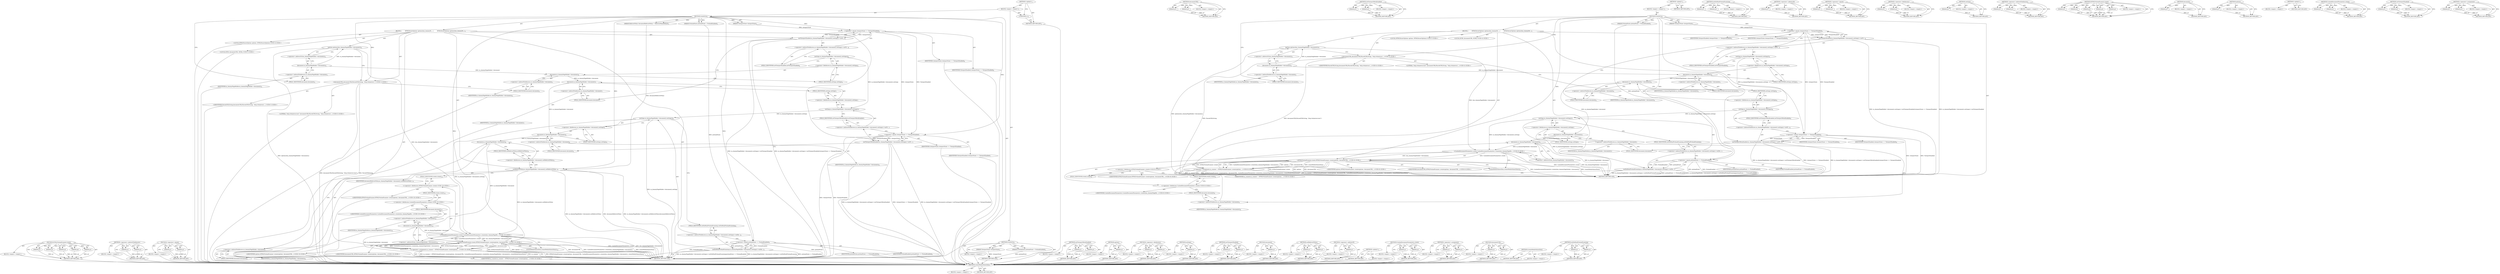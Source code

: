 digraph "setDoHtmlPreloadScanning" {
vulnerable_176 [label=<(METHOD,createMediaValuesData)>];
vulnerable_177 [label=<(BLOCK,&lt;empty&gt;,&lt;empty&gt;)>];
vulnerable_178 [label=<(METHOD_RETURN,ANY)>];
vulnerable_124 [label=<(METHOD,documentURL)>];
vulnerable_125 [label=<(PARAM,p1)>];
vulnerable_126 [label=<(PARAM,p2)>];
vulnerable_127 [label=<(BLOCK,&lt;empty&gt;,&lt;empty&gt;)>];
vulnerable_128 [label=<(METHOD_RETURN,ANY)>];
vulnerable_148 [label=<(METHOD,setViewportMetaEnabled)>];
vulnerable_149 [label=<(PARAM,p1)>];
vulnerable_150 [label=<(PARAM,p2)>];
vulnerable_151 [label=<(BLOCK,&lt;empty&gt;,&lt;empty&gt;)>];
vulnerable_152 [label=<(METHOD_RETURN,ANY)>];
vulnerable_6 [label=<(METHOD,&lt;global&gt;)<SUB>1</SUB>>];
vulnerable_7 [label=<(BLOCK,&lt;empty&gt;,&lt;empty&gt;)<SUB>1</SUB>>];
vulnerable_8 [label=<(METHOD,runSetUp)<SUB>1</SUB>>];
vulnerable_9 [label=<(PARAM,ViewportState viewportState)<SUB>1</SUB>>];
vulnerable_10 [label=<(PARAM,PreloadState preloadState = PreloadEnabled)<SUB>1</SUB>>];
vulnerable_11 [label=<(BLOCK,{
         HTMLParserOptions options(&amp;m_dummyPa...,{
         HTMLParserOptions options(&amp;m_dummyPa...)<SUB>2</SUB>>];
vulnerable_12 [label="<(LOCAL,HTMLParserOptions options: HTMLParserOptions)<SUB>3</SUB>>"];
vulnerable_13 [label=<(options,options(&amp;m_dummyPageHolder-&gt;document()))<SUB>3</SUB>>];
vulnerable_14 [label=<(&lt;operator&gt;.addressOf,&amp;m_dummyPageHolder-&gt;document())<SUB>3</SUB>>];
vulnerable_15 [label=<(document,m_dummyPageHolder-&gt;document())<SUB>3</SUB>>];
vulnerable_16 [label=<(&lt;operator&gt;.indirectFieldAccess,m_dummyPageHolder-&gt;document)<SUB>3</SUB>>];
vulnerable_17 [label=<(IDENTIFIER,m_dummyPageHolder,m_dummyPageHolder-&gt;document())<SUB>3</SUB>>];
vulnerable_18 [label=<(FIELD_IDENTIFIER,document,document)<SUB>3</SUB>>];
vulnerable_19 [label="<(LOCAL,KURL documentURL: KURL)<SUB>4</SUB>>"];
vulnerable_20 [label="<(documentURL,documentURL(ParsedURLString, &quot;http://whatever.t...)<SUB>4</SUB>>"];
vulnerable_21 [label="<(IDENTIFIER,ParsedURLString,documentURL(ParsedURLString, &quot;http://whatever.t...)<SUB>4</SUB>>"];
vulnerable_22 [label="<(LITERAL,&quot;http://whatever.test/&quot;,documentURL(ParsedURLString, &quot;http://whatever.t...)<SUB>4</SUB>>"];
vulnerable_23 [label=<(setViewportEnabled,m_dummyPageHolder-&gt;document().settings()-&gt;setVi...)<SUB>5</SUB>>];
vulnerable_24 [label=<(&lt;operator&gt;.indirectFieldAccess,m_dummyPageHolder-&gt;document().settings()-&gt;setVi...)<SUB>5</SUB>>];
vulnerable_25 [label=<(settings,m_dummyPageHolder-&gt;document().settings())<SUB>5</SUB>>];
vulnerable_26 [label=<(&lt;operator&gt;.fieldAccess,m_dummyPageHolder-&gt;document().settings)<SUB>5</SUB>>];
vulnerable_27 [label=<(document,m_dummyPageHolder-&gt;document())<SUB>5</SUB>>];
vulnerable_28 [label=<(&lt;operator&gt;.indirectFieldAccess,m_dummyPageHolder-&gt;document)<SUB>5</SUB>>];
vulnerable_29 [label=<(IDENTIFIER,m_dummyPageHolder,m_dummyPageHolder-&gt;document())<SUB>5</SUB>>];
vulnerable_30 [label=<(FIELD_IDENTIFIER,document,document)<SUB>5</SUB>>];
vulnerable_31 [label=<(FIELD_IDENTIFIER,settings,settings)<SUB>5</SUB>>];
vulnerable_32 [label=<(FIELD_IDENTIFIER,setViewportEnabled,setViewportEnabled)<SUB>5</SUB>>];
vulnerable_33 [label=<(&lt;operator&gt;.equals,viewportState == ViewportEnabled)<SUB>5</SUB>>];
vulnerable_34 [label=<(IDENTIFIER,viewportState,viewportState == ViewportEnabled)<SUB>5</SUB>>];
vulnerable_35 [label=<(IDENTIFIER,ViewportEnabled,viewportState == ViewportEnabled)<SUB>5</SUB>>];
vulnerable_36 [label=<(setViewportMetaEnabled,m_dummyPageHolder-&gt;document().settings()-&gt;setVi...)<SUB>6</SUB>>];
vulnerable_37 [label=<(&lt;operator&gt;.indirectFieldAccess,m_dummyPageHolder-&gt;document().settings()-&gt;setVi...)<SUB>6</SUB>>];
vulnerable_38 [label=<(settings,m_dummyPageHolder-&gt;document().settings())<SUB>6</SUB>>];
vulnerable_39 [label=<(&lt;operator&gt;.fieldAccess,m_dummyPageHolder-&gt;document().settings)<SUB>6</SUB>>];
vulnerable_40 [label=<(document,m_dummyPageHolder-&gt;document())<SUB>6</SUB>>];
vulnerable_41 [label=<(&lt;operator&gt;.indirectFieldAccess,m_dummyPageHolder-&gt;document)<SUB>6</SUB>>];
vulnerable_42 [label=<(IDENTIFIER,m_dummyPageHolder,m_dummyPageHolder-&gt;document())<SUB>6</SUB>>];
vulnerable_43 [label=<(FIELD_IDENTIFIER,document,document)<SUB>6</SUB>>];
vulnerable_44 [label=<(FIELD_IDENTIFIER,settings,settings)<SUB>6</SUB>>];
vulnerable_45 [label=<(FIELD_IDENTIFIER,setViewportMetaEnabled,setViewportMetaEnabled)<SUB>6</SUB>>];
vulnerable_46 [label=<(&lt;operator&gt;.equals,viewportState == ViewportEnabled)<SUB>6</SUB>>];
vulnerable_47 [label=<(IDENTIFIER,viewportState,viewportState == ViewportEnabled)<SUB>6</SUB>>];
vulnerable_48 [label=<(IDENTIFIER,ViewportEnabled,viewportState == ViewportEnabled)<SUB>6</SUB>>];
vulnerable_49 [label=<(setDoHtmlPreloadScanning,m_dummyPageHolder-&gt;document().settings()-&gt;setDo...)<SUB>7</SUB>>];
vulnerable_50 [label=<(&lt;operator&gt;.indirectFieldAccess,m_dummyPageHolder-&gt;document().settings()-&gt;setDo...)<SUB>7</SUB>>];
vulnerable_51 [label=<(settings,m_dummyPageHolder-&gt;document().settings())<SUB>7</SUB>>];
vulnerable_52 [label=<(&lt;operator&gt;.fieldAccess,m_dummyPageHolder-&gt;document().settings)<SUB>7</SUB>>];
vulnerable_53 [label=<(document,m_dummyPageHolder-&gt;document())<SUB>7</SUB>>];
vulnerable_54 [label=<(&lt;operator&gt;.indirectFieldAccess,m_dummyPageHolder-&gt;document)<SUB>7</SUB>>];
vulnerable_55 [label=<(IDENTIFIER,m_dummyPageHolder,m_dummyPageHolder-&gt;document())<SUB>7</SUB>>];
vulnerable_56 [label=<(FIELD_IDENTIFIER,document,document)<SUB>7</SUB>>];
vulnerable_57 [label=<(FIELD_IDENTIFIER,settings,settings)<SUB>7</SUB>>];
vulnerable_58 [label=<(FIELD_IDENTIFIER,setDoHtmlPreloadScanning,setDoHtmlPreloadScanning)<SUB>7</SUB>>];
vulnerable_59 [label=<(&lt;operator&gt;.equals,preloadState == PreloadEnabled)<SUB>7</SUB>>];
vulnerable_60 [label=<(IDENTIFIER,preloadState,preloadState == PreloadEnabled)<SUB>7</SUB>>];
vulnerable_61 [label=<(IDENTIFIER,PreloadEnabled,preloadState == PreloadEnabled)<SUB>7</SUB>>];
vulnerable_62 [label="<(&lt;operator&gt;.assignment,m_scanner = HTMLPreloadScanner::create(options,...)<SUB>8</SUB>>"];
vulnerable_63 [label="<(IDENTIFIER,m_scanner,m_scanner = HTMLPreloadScanner::create(options,...)<SUB>8</SUB>>"];
vulnerable_64 [label="<(HTMLPreloadScanner.create,HTMLPreloadScanner::create(options, documentURL...)<SUB>8</SUB>>"];
vulnerable_65 [label="<(&lt;operator&gt;.fieldAccess,HTMLPreloadScanner::create)<SUB>8</SUB>>"];
vulnerable_66 [label="<(IDENTIFIER,HTMLPreloadScanner,HTMLPreloadScanner::create(options, documentURL...)<SUB>8</SUB>>"];
vulnerable_67 [label=<(FIELD_IDENTIFIER,create,create)<SUB>8</SUB>>];
vulnerable_68 [label="<(IDENTIFIER,options,HTMLPreloadScanner::create(options, documentURL...)<SUB>8</SUB>>"];
vulnerable_69 [label="<(IDENTIFIER,documentURL,HTMLPreloadScanner::create(options, documentURL...)<SUB>8</SUB>>"];
vulnerable_70 [label="<(CachedDocumentParameters.create,CachedDocumentParameters::create(&amp;m_dummyPageHo...)<SUB>8</SUB>>"];
vulnerable_71 [label="<(&lt;operator&gt;.fieldAccess,CachedDocumentParameters::create)<SUB>8</SUB>>"];
vulnerable_72 [label="<(IDENTIFIER,CachedDocumentParameters,CachedDocumentParameters::create(&amp;m_dummyPageHo...)<SUB>8</SUB>>"];
vulnerable_73 [label=<(FIELD_IDENTIFIER,create,create)<SUB>8</SUB>>];
vulnerable_74 [label=<(&lt;operator&gt;.addressOf,&amp;m_dummyPageHolder-&gt;document())<SUB>8</SUB>>];
vulnerable_75 [label=<(document,m_dummyPageHolder-&gt;document())<SUB>8</SUB>>];
vulnerable_76 [label=<(&lt;operator&gt;.indirectFieldAccess,m_dummyPageHolder-&gt;document)<SUB>8</SUB>>];
vulnerable_77 [label=<(IDENTIFIER,m_dummyPageHolder,m_dummyPageHolder-&gt;document())<SUB>8</SUB>>];
vulnerable_78 [label=<(FIELD_IDENTIFIER,document,document)<SUB>8</SUB>>];
vulnerable_79 [label=<(createMediaValuesData,createMediaValuesData())<SUB>8</SUB>>];
vulnerable_80 [label=<(METHOD_RETURN,void)<SUB>1</SUB>>];
vulnerable_82 [label=<(METHOD_RETURN,ANY)<SUB>1</SUB>>];
vulnerable_153 [label=<(METHOD,setDoHtmlPreloadScanning)>];
vulnerable_154 [label=<(PARAM,p1)>];
vulnerable_155 [label=<(PARAM,p2)>];
vulnerable_156 [label=<(BLOCK,&lt;empty&gt;,&lt;empty&gt;)>];
vulnerable_157 [label=<(METHOD_RETURN,ANY)>];
vulnerable_111 [label=<(METHOD,&lt;operator&gt;.addressOf)>];
vulnerable_112 [label=<(PARAM,p1)>];
vulnerable_113 [label=<(BLOCK,&lt;empty&gt;,&lt;empty&gt;)>];
vulnerable_114 [label=<(METHOD_RETURN,ANY)>];
vulnerable_143 [label=<(METHOD,&lt;operator&gt;.equals)>];
vulnerable_144 [label=<(PARAM,p1)>];
vulnerable_145 [label=<(PARAM,p2)>];
vulnerable_146 [label=<(BLOCK,&lt;empty&gt;,&lt;empty&gt;)>];
vulnerable_147 [label=<(METHOD_RETURN,ANY)>];
vulnerable_138 [label=<(METHOD,&lt;operator&gt;.fieldAccess)>];
vulnerable_139 [label=<(PARAM,p1)>];
vulnerable_140 [label=<(PARAM,p2)>];
vulnerable_141 [label=<(BLOCK,&lt;empty&gt;,&lt;empty&gt;)>];
vulnerable_142 [label=<(METHOD_RETURN,ANY)>];
vulnerable_134 [label=<(METHOD,settings)>];
vulnerable_135 [label=<(PARAM,p1)>];
vulnerable_136 [label=<(BLOCK,&lt;empty&gt;,&lt;empty&gt;)>];
vulnerable_137 [label=<(METHOD_RETURN,ANY)>];
vulnerable_119 [label=<(METHOD,&lt;operator&gt;.indirectFieldAccess)>];
vulnerable_120 [label=<(PARAM,p1)>];
vulnerable_121 [label=<(PARAM,p2)>];
vulnerable_122 [label=<(BLOCK,&lt;empty&gt;,&lt;empty&gt;)>];
vulnerable_123 [label=<(METHOD_RETURN,ANY)>];
vulnerable_163 [label=<(METHOD,HTMLPreloadScanner.create)>];
vulnerable_164 [label=<(PARAM,p1)>];
vulnerable_165 [label=<(PARAM,p2)>];
vulnerable_166 [label=<(PARAM,p3)>];
vulnerable_167 [label=<(PARAM,p4)>];
vulnerable_168 [label=<(PARAM,p5)>];
vulnerable_169 [label=<(BLOCK,&lt;empty&gt;,&lt;empty&gt;)>];
vulnerable_170 [label=<(METHOD_RETURN,ANY)>];
vulnerable_115 [label=<(METHOD,document)>];
vulnerable_116 [label=<(PARAM,p1)>];
vulnerable_117 [label=<(BLOCK,&lt;empty&gt;,&lt;empty&gt;)>];
vulnerable_118 [label=<(METHOD_RETURN,ANY)>];
vulnerable_107 [label=<(METHOD,options)>];
vulnerable_108 [label=<(PARAM,p1)>];
vulnerable_109 [label=<(BLOCK,&lt;empty&gt;,&lt;empty&gt;)>];
vulnerable_110 [label=<(METHOD_RETURN,ANY)>];
vulnerable_101 [label=<(METHOD,&lt;global&gt;)<SUB>1</SUB>>];
vulnerable_102 [label=<(BLOCK,&lt;empty&gt;,&lt;empty&gt;)>];
vulnerable_103 [label=<(METHOD_RETURN,ANY)>];
vulnerable_171 [label=<(METHOD,CachedDocumentParameters.create)>];
vulnerable_172 [label=<(PARAM,p1)>];
vulnerable_173 [label=<(PARAM,p2)>];
vulnerable_174 [label=<(BLOCK,&lt;empty&gt;,&lt;empty&gt;)>];
vulnerable_175 [label=<(METHOD_RETURN,ANY)>];
vulnerable_129 [label=<(METHOD,setViewportEnabled)>];
vulnerable_130 [label=<(PARAM,p1)>];
vulnerable_131 [label=<(PARAM,p2)>];
vulnerable_132 [label=<(BLOCK,&lt;empty&gt;,&lt;empty&gt;)>];
vulnerable_133 [label=<(METHOD_RETURN,ANY)>];
vulnerable_158 [label=<(METHOD,&lt;operator&gt;.assignment)>];
vulnerable_159 [label=<(PARAM,p1)>];
vulnerable_160 [label=<(PARAM,p2)>];
vulnerable_161 [label=<(BLOCK,&lt;empty&gt;,&lt;empty&gt;)>];
vulnerable_162 [label=<(METHOD_RETURN,ANY)>];
fixed_186 [label=<(METHOD,HTMLPreloadScanner.create)>];
fixed_187 [label=<(PARAM,p1)>];
fixed_188 [label=<(PARAM,p2)>];
fixed_189 [label=<(PARAM,p3)>];
fixed_190 [label=<(PARAM,p4)>];
fixed_191 [label=<(PARAM,p5)>];
fixed_192 [label=<(BLOCK,&lt;empty&gt;,&lt;empty&gt;)>];
fixed_193 [label=<(METHOD_RETURN,ANY)>];
fixed_137 [label=<(METHOD,&lt;operator&gt;.indirectFieldAccess)>];
fixed_138 [label=<(PARAM,p1)>];
fixed_139 [label=<(PARAM,p2)>];
fixed_140 [label=<(BLOCK,&lt;empty&gt;,&lt;empty&gt;)>];
fixed_141 [label=<(METHOD_RETURN,ANY)>];
fixed_161 [label=<(METHOD,&lt;operator&gt;.equals)>];
fixed_162 [label=<(PARAM,p1)>];
fixed_163 [label=<(PARAM,p2)>];
fixed_164 [label=<(BLOCK,&lt;empty&gt;,&lt;empty&gt;)>];
fixed_165 [label=<(METHOD_RETURN,ANY)>];
fixed_6 [label=<(METHOD,&lt;global&gt;)<SUB>1</SUB>>];
fixed_7 [label=<(BLOCK,&lt;empty&gt;,&lt;empty&gt;)<SUB>1</SUB>>];
fixed_8 [label=<(METHOD,runSetUp)<SUB>1</SUB>>];
fixed_9 [label=<(PARAM,ViewportState viewportState)<SUB>1</SUB>>];
fixed_10 [label=<(PARAM,PreloadState preloadState = PreloadEnabled)<SUB>1</SUB>>];
fixed_11 [label=<(BLOCK,&lt;empty&gt;,&lt;empty&gt;)>];
fixed_12 [label=<(METHOD_RETURN,void)<SUB>1</SUB>>];
fixed_14 [label=<(UNKNOWN,),))<SUB>1</SUB>>];
fixed_15 [label=<(METHOD,runSetUp)<SUB>2</SUB>>];
fixed_16 [label=<(PARAM,ViewportState viewportState)<SUB>2</SUB>>];
fixed_17 [label=<(PARAM,PreloadState preloadState = PreloadEnabled)<SUB>2</SUB>>];
fixed_18 [label=<(PARAM,ReferrerPolicy documentReferrerPolicy = ReferrerPolicyDefault)<SUB>2</SUB>>];
fixed_19 [label=<(BLOCK,{
         HTMLParserOptions options(&amp;m_dummyPa...,{
         HTMLParserOptions options(&amp;m_dummyPa...)<SUB>3</SUB>>];
fixed_20 [label="<(LOCAL,HTMLParserOptions options: HTMLParserOptions)<SUB>4</SUB>>"];
fixed_21 [label=<(options,options(&amp;m_dummyPageHolder-&gt;document()))<SUB>4</SUB>>];
fixed_22 [label=<(&lt;operator&gt;.addressOf,&amp;m_dummyPageHolder-&gt;document())<SUB>4</SUB>>];
fixed_23 [label=<(document,m_dummyPageHolder-&gt;document())<SUB>4</SUB>>];
fixed_24 [label=<(&lt;operator&gt;.indirectFieldAccess,m_dummyPageHolder-&gt;document)<SUB>4</SUB>>];
fixed_25 [label=<(IDENTIFIER,m_dummyPageHolder,m_dummyPageHolder-&gt;document())<SUB>4</SUB>>];
fixed_26 [label=<(FIELD_IDENTIFIER,document,document)<SUB>4</SUB>>];
fixed_27 [label="<(LOCAL,KURL documentURL: KURL)<SUB>5</SUB>>"];
fixed_28 [label="<(documentURL,documentURL(ParsedURLString, &quot;http://whatever.t...)<SUB>5</SUB>>"];
fixed_29 [label="<(IDENTIFIER,ParsedURLString,documentURL(ParsedURLString, &quot;http://whatever.t...)<SUB>5</SUB>>"];
fixed_30 [label="<(LITERAL,&quot;http://whatever.test/&quot;,documentURL(ParsedURLString, &quot;http://whatever.t...)<SUB>5</SUB>>"];
fixed_31 [label=<(setViewportEnabled,m_dummyPageHolder-&gt;document().settings()-&gt;setVi...)<SUB>6</SUB>>];
fixed_32 [label=<(&lt;operator&gt;.indirectFieldAccess,m_dummyPageHolder-&gt;document().settings()-&gt;setVi...)<SUB>6</SUB>>];
fixed_33 [label=<(settings,m_dummyPageHolder-&gt;document().settings())<SUB>6</SUB>>];
fixed_34 [label=<(&lt;operator&gt;.fieldAccess,m_dummyPageHolder-&gt;document().settings)<SUB>6</SUB>>];
fixed_35 [label=<(document,m_dummyPageHolder-&gt;document())<SUB>6</SUB>>];
fixed_36 [label=<(&lt;operator&gt;.indirectFieldAccess,m_dummyPageHolder-&gt;document)<SUB>6</SUB>>];
fixed_37 [label=<(IDENTIFIER,m_dummyPageHolder,m_dummyPageHolder-&gt;document())<SUB>6</SUB>>];
fixed_38 [label=<(FIELD_IDENTIFIER,document,document)<SUB>6</SUB>>];
fixed_39 [label=<(FIELD_IDENTIFIER,settings,settings)<SUB>6</SUB>>];
fixed_40 [label=<(FIELD_IDENTIFIER,setViewportEnabled,setViewportEnabled)<SUB>6</SUB>>];
fixed_41 [label=<(&lt;operator&gt;.equals,viewportState == ViewportEnabled)<SUB>6</SUB>>];
fixed_42 [label=<(IDENTIFIER,viewportState,viewportState == ViewportEnabled)<SUB>6</SUB>>];
fixed_43 [label=<(IDENTIFIER,ViewportEnabled,viewportState == ViewportEnabled)<SUB>6</SUB>>];
fixed_44 [label=<(setViewportMetaEnabled,m_dummyPageHolder-&gt;document().settings()-&gt;setVi...)<SUB>7</SUB>>];
fixed_45 [label=<(&lt;operator&gt;.indirectFieldAccess,m_dummyPageHolder-&gt;document().settings()-&gt;setVi...)<SUB>7</SUB>>];
fixed_46 [label=<(settings,m_dummyPageHolder-&gt;document().settings())<SUB>7</SUB>>];
fixed_47 [label=<(&lt;operator&gt;.fieldAccess,m_dummyPageHolder-&gt;document().settings)<SUB>7</SUB>>];
fixed_48 [label=<(document,m_dummyPageHolder-&gt;document())<SUB>7</SUB>>];
fixed_49 [label=<(&lt;operator&gt;.indirectFieldAccess,m_dummyPageHolder-&gt;document)<SUB>7</SUB>>];
fixed_50 [label=<(IDENTIFIER,m_dummyPageHolder,m_dummyPageHolder-&gt;document())<SUB>7</SUB>>];
fixed_51 [label=<(FIELD_IDENTIFIER,document,document)<SUB>7</SUB>>];
fixed_52 [label=<(FIELD_IDENTIFIER,settings,settings)<SUB>7</SUB>>];
fixed_53 [label=<(FIELD_IDENTIFIER,setViewportMetaEnabled,setViewportMetaEnabled)<SUB>7</SUB>>];
fixed_54 [label=<(&lt;operator&gt;.equals,viewportState == ViewportEnabled)<SUB>7</SUB>>];
fixed_55 [label=<(IDENTIFIER,viewportState,viewportState == ViewportEnabled)<SUB>7</SUB>>];
fixed_56 [label=<(IDENTIFIER,ViewportEnabled,viewportState == ViewportEnabled)<SUB>7</SUB>>];
fixed_57 [label=<(setDoHtmlPreloadScanning,m_dummyPageHolder-&gt;document().settings()-&gt;setDo...)<SUB>8</SUB>>];
fixed_58 [label=<(&lt;operator&gt;.indirectFieldAccess,m_dummyPageHolder-&gt;document().settings()-&gt;setDo...)<SUB>8</SUB>>];
fixed_59 [label=<(settings,m_dummyPageHolder-&gt;document().settings())<SUB>8</SUB>>];
fixed_60 [label=<(&lt;operator&gt;.fieldAccess,m_dummyPageHolder-&gt;document().settings)<SUB>8</SUB>>];
fixed_61 [label=<(document,m_dummyPageHolder-&gt;document())<SUB>8</SUB>>];
fixed_62 [label=<(&lt;operator&gt;.indirectFieldAccess,m_dummyPageHolder-&gt;document)<SUB>8</SUB>>];
fixed_63 [label=<(IDENTIFIER,m_dummyPageHolder,m_dummyPageHolder-&gt;document())<SUB>8</SUB>>];
fixed_64 [label=<(FIELD_IDENTIFIER,document,document)<SUB>8</SUB>>];
fixed_65 [label=<(FIELD_IDENTIFIER,settings,settings)<SUB>8</SUB>>];
fixed_66 [label=<(FIELD_IDENTIFIER,setDoHtmlPreloadScanning,setDoHtmlPreloadScanning)<SUB>8</SUB>>];
fixed_67 [label=<(&lt;operator&gt;.equals,preloadState == PreloadEnabled)<SUB>8</SUB>>];
fixed_68 [label=<(IDENTIFIER,preloadState,preloadState == PreloadEnabled)<SUB>8</SUB>>];
fixed_69 [label=<(IDENTIFIER,PreloadEnabled,preloadState == PreloadEnabled)<SUB>8</SUB>>];
fixed_70 [label=<(setReferrerPolicy,m_dummyPageHolder-&gt;document().setReferrerPolicy...)<SUB>9</SUB>>];
fixed_71 [label=<(&lt;operator&gt;.fieldAccess,m_dummyPageHolder-&gt;document().setReferrerPolicy)<SUB>9</SUB>>];
fixed_72 [label=<(document,m_dummyPageHolder-&gt;document())<SUB>9</SUB>>];
fixed_73 [label=<(&lt;operator&gt;.indirectFieldAccess,m_dummyPageHolder-&gt;document)<SUB>9</SUB>>];
fixed_74 [label=<(IDENTIFIER,m_dummyPageHolder,m_dummyPageHolder-&gt;document())<SUB>9</SUB>>];
fixed_75 [label=<(FIELD_IDENTIFIER,document,document)<SUB>9</SUB>>];
fixed_76 [label=<(FIELD_IDENTIFIER,setReferrerPolicy,setReferrerPolicy)<SUB>9</SUB>>];
fixed_77 [label=<(IDENTIFIER,documentReferrerPolicy,m_dummyPageHolder-&gt;document().setReferrerPolicy...)<SUB>9</SUB>>];
fixed_78 [label="<(&lt;operator&gt;.assignment,m_scanner = HTMLPreloadScanner::create(options,...)<SUB>10</SUB>>"];
fixed_79 [label="<(IDENTIFIER,m_scanner,m_scanner = HTMLPreloadScanner::create(options,...)<SUB>10</SUB>>"];
fixed_80 [label="<(HTMLPreloadScanner.create,HTMLPreloadScanner::create(options, documentURL...)<SUB>10</SUB>>"];
fixed_81 [label="<(&lt;operator&gt;.fieldAccess,HTMLPreloadScanner::create)<SUB>10</SUB>>"];
fixed_82 [label="<(IDENTIFIER,HTMLPreloadScanner,HTMLPreloadScanner::create(options, documentURL...)<SUB>10</SUB>>"];
fixed_83 [label=<(FIELD_IDENTIFIER,create,create)<SUB>10</SUB>>];
fixed_84 [label="<(IDENTIFIER,options,HTMLPreloadScanner::create(options, documentURL...)<SUB>10</SUB>>"];
fixed_85 [label="<(IDENTIFIER,documentURL,HTMLPreloadScanner::create(options, documentURL...)<SUB>10</SUB>>"];
fixed_86 [label="<(CachedDocumentParameters.create,CachedDocumentParameters::create(&amp;m_dummyPageHo...)<SUB>10</SUB>>"];
fixed_87 [label="<(&lt;operator&gt;.fieldAccess,CachedDocumentParameters::create)<SUB>10</SUB>>"];
fixed_88 [label="<(IDENTIFIER,CachedDocumentParameters,CachedDocumentParameters::create(&amp;m_dummyPageHo...)<SUB>10</SUB>>"];
fixed_89 [label=<(FIELD_IDENTIFIER,create,create)<SUB>10</SUB>>];
fixed_90 [label=<(&lt;operator&gt;.addressOf,&amp;m_dummyPageHolder-&gt;document())<SUB>10</SUB>>];
fixed_91 [label=<(document,m_dummyPageHolder-&gt;document())<SUB>10</SUB>>];
fixed_92 [label=<(&lt;operator&gt;.indirectFieldAccess,m_dummyPageHolder-&gt;document)<SUB>10</SUB>>];
fixed_93 [label=<(IDENTIFIER,m_dummyPageHolder,m_dummyPageHolder-&gt;document())<SUB>10</SUB>>];
fixed_94 [label=<(FIELD_IDENTIFIER,document,document)<SUB>10</SUB>>];
fixed_95 [label=<(createMediaValuesData,createMediaValuesData())<SUB>10</SUB>>];
fixed_96 [label=<(METHOD_RETURN,void)<SUB>2</SUB>>];
fixed_98 [label=<(METHOD_RETURN,ANY)<SUB>1</SUB>>];
fixed_166 [label=<(METHOD,setViewportMetaEnabled)>];
fixed_167 [label=<(PARAM,p1)>];
fixed_168 [label=<(PARAM,p2)>];
fixed_169 [label=<(BLOCK,&lt;empty&gt;,&lt;empty&gt;)>];
fixed_170 [label=<(METHOD_RETURN,ANY)>];
fixed_125 [label=<(METHOD,options)>];
fixed_126 [label=<(PARAM,p1)>];
fixed_127 [label=<(BLOCK,&lt;empty&gt;,&lt;empty&gt;)>];
fixed_128 [label=<(METHOD_RETURN,ANY)>];
fixed_156 [label=<(METHOD,&lt;operator&gt;.fieldAccess)>];
fixed_157 [label=<(PARAM,p1)>];
fixed_158 [label=<(PARAM,p2)>];
fixed_159 [label=<(BLOCK,&lt;empty&gt;,&lt;empty&gt;)>];
fixed_160 [label=<(METHOD_RETURN,ANY)>];
fixed_152 [label=<(METHOD,settings)>];
fixed_153 [label=<(PARAM,p1)>];
fixed_154 [label=<(BLOCK,&lt;empty&gt;,&lt;empty&gt;)>];
fixed_155 [label=<(METHOD_RETURN,ANY)>];
fixed_147 [label=<(METHOD,setViewportEnabled)>];
fixed_148 [label=<(PARAM,p1)>];
fixed_149 [label=<(PARAM,p2)>];
fixed_150 [label=<(BLOCK,&lt;empty&gt;,&lt;empty&gt;)>];
fixed_151 [label=<(METHOD_RETURN,ANY)>];
fixed_133 [label=<(METHOD,document)>];
fixed_134 [label=<(PARAM,p1)>];
fixed_135 [label=<(BLOCK,&lt;empty&gt;,&lt;empty&gt;)>];
fixed_136 [label=<(METHOD_RETURN,ANY)>];
fixed_176 [label=<(METHOD,setReferrerPolicy)>];
fixed_177 [label=<(PARAM,p1)>];
fixed_178 [label=<(PARAM,p2)>];
fixed_179 [label=<(BLOCK,&lt;empty&gt;,&lt;empty&gt;)>];
fixed_180 [label=<(METHOD_RETURN,ANY)>];
fixed_129 [label=<(METHOD,&lt;operator&gt;.addressOf)>];
fixed_130 [label=<(PARAM,p1)>];
fixed_131 [label=<(BLOCK,&lt;empty&gt;,&lt;empty&gt;)>];
fixed_132 [label=<(METHOD_RETURN,ANY)>];
fixed_119 [label=<(METHOD,&lt;global&gt;)<SUB>1</SUB>>];
fixed_120 [label=<(BLOCK,&lt;empty&gt;,&lt;empty&gt;)>];
fixed_121 [label=<(METHOD_RETURN,ANY)>];
fixed_194 [label=<(METHOD,CachedDocumentParameters.create)>];
fixed_195 [label=<(PARAM,p1)>];
fixed_196 [label=<(PARAM,p2)>];
fixed_197 [label=<(BLOCK,&lt;empty&gt;,&lt;empty&gt;)>];
fixed_198 [label=<(METHOD_RETURN,ANY)>];
fixed_181 [label=<(METHOD,&lt;operator&gt;.assignment)>];
fixed_182 [label=<(PARAM,p1)>];
fixed_183 [label=<(PARAM,p2)>];
fixed_184 [label=<(BLOCK,&lt;empty&gt;,&lt;empty&gt;)>];
fixed_185 [label=<(METHOD_RETURN,ANY)>];
fixed_142 [label=<(METHOD,documentURL)>];
fixed_143 [label=<(PARAM,p1)>];
fixed_144 [label=<(PARAM,p2)>];
fixed_145 [label=<(BLOCK,&lt;empty&gt;,&lt;empty&gt;)>];
fixed_146 [label=<(METHOD_RETURN,ANY)>];
fixed_199 [label=<(METHOD,createMediaValuesData)>];
fixed_200 [label=<(BLOCK,&lt;empty&gt;,&lt;empty&gt;)>];
fixed_201 [label=<(METHOD_RETURN,ANY)>];
fixed_171 [label=<(METHOD,setDoHtmlPreloadScanning)>];
fixed_172 [label=<(PARAM,p1)>];
fixed_173 [label=<(PARAM,p2)>];
fixed_174 [label=<(BLOCK,&lt;empty&gt;,&lt;empty&gt;)>];
fixed_175 [label=<(METHOD_RETURN,ANY)>];
vulnerable_176 -> vulnerable_177  [key=0, label="AST: "];
vulnerable_176 -> vulnerable_178  [key=0, label="AST: "];
vulnerable_176 -> vulnerable_178  [key=1, label="CFG: "];
vulnerable_124 -> vulnerable_125  [key=0, label="AST: "];
vulnerable_124 -> vulnerable_125  [key=1, label="DDG: "];
vulnerable_124 -> vulnerable_127  [key=0, label="AST: "];
vulnerable_124 -> vulnerable_126  [key=0, label="AST: "];
vulnerable_124 -> vulnerable_126  [key=1, label="DDG: "];
vulnerable_124 -> vulnerable_128  [key=0, label="AST: "];
vulnerable_124 -> vulnerable_128  [key=1, label="CFG: "];
vulnerable_125 -> vulnerable_128  [key=0, label="DDG: p1"];
vulnerable_126 -> vulnerable_128  [key=0, label="DDG: p2"];
vulnerable_148 -> vulnerable_149  [key=0, label="AST: "];
vulnerable_148 -> vulnerable_149  [key=1, label="DDG: "];
vulnerable_148 -> vulnerable_151  [key=0, label="AST: "];
vulnerable_148 -> vulnerable_150  [key=0, label="AST: "];
vulnerable_148 -> vulnerable_150  [key=1, label="DDG: "];
vulnerable_148 -> vulnerable_152  [key=0, label="AST: "];
vulnerable_148 -> vulnerable_152  [key=1, label="CFG: "];
vulnerable_149 -> vulnerable_152  [key=0, label="DDG: p1"];
vulnerable_150 -> vulnerable_152  [key=0, label="DDG: p2"];
vulnerable_6 -> vulnerable_7  [key=0, label="AST: "];
vulnerable_6 -> vulnerable_82  [key=0, label="AST: "];
vulnerable_6 -> vulnerable_82  [key=1, label="CFG: "];
vulnerable_7 -> vulnerable_8  [key=0, label="AST: "];
vulnerable_8 -> vulnerable_9  [key=0, label="AST: "];
vulnerable_8 -> vulnerable_9  [key=1, label="DDG: "];
vulnerable_8 -> vulnerable_10  [key=0, label="AST: "];
vulnerable_8 -> vulnerable_10  [key=1, label="DDG: "];
vulnerable_8 -> vulnerable_11  [key=0, label="AST: "];
vulnerable_8 -> vulnerable_80  [key=0, label="AST: "];
vulnerable_8 -> vulnerable_18  [key=0, label="CFG: "];
vulnerable_8 -> vulnerable_20  [key=0, label="DDG: "];
vulnerable_8 -> vulnerable_33  [key=0, label="DDG: "];
vulnerable_8 -> vulnerable_46  [key=0, label="DDG: "];
vulnerable_8 -> vulnerable_59  [key=0, label="DDG: "];
vulnerable_8 -> vulnerable_64  [key=0, label="DDG: "];
vulnerable_9 -> vulnerable_33  [key=0, label="DDG: viewportState"];
vulnerable_10 -> vulnerable_59  [key=0, label="DDG: preloadState"];
vulnerable_11 -> vulnerable_12  [key=0, label="AST: "];
vulnerable_11 -> vulnerable_13  [key=0, label="AST: "];
vulnerable_11 -> vulnerable_19  [key=0, label="AST: "];
vulnerable_11 -> vulnerable_20  [key=0, label="AST: "];
vulnerable_11 -> vulnerable_23  [key=0, label="AST: "];
vulnerable_11 -> vulnerable_36  [key=0, label="AST: "];
vulnerable_11 -> vulnerable_49  [key=0, label="AST: "];
vulnerable_11 -> vulnerable_62  [key=0, label="AST: "];
vulnerable_13 -> vulnerable_14  [key=0, label="AST: "];
vulnerable_13 -> vulnerable_20  [key=0, label="CFG: "];
vulnerable_13 -> vulnerable_80  [key=0, label="DDG: options(&amp;m_dummyPageHolder-&gt;document())"];
vulnerable_13 -> vulnerable_70  [key=0, label="DDG: &amp;m_dummyPageHolder-&gt;document()"];
vulnerable_14 -> vulnerable_15  [key=0, label="AST: "];
vulnerable_14 -> vulnerable_13  [key=0, label="CFG: "];
vulnerable_15 -> vulnerable_16  [key=0, label="AST: "];
vulnerable_15 -> vulnerable_14  [key=0, label="CFG: "];
vulnerable_15 -> vulnerable_13  [key=0, label="DDG: m_dummyPageHolder-&gt;document"];
vulnerable_15 -> vulnerable_27  [key=0, label="DDG: m_dummyPageHolder-&gt;document"];
vulnerable_16 -> vulnerable_17  [key=0, label="AST: "];
vulnerable_16 -> vulnerable_18  [key=0, label="AST: "];
vulnerable_16 -> vulnerable_15  [key=0, label="CFG: "];
vulnerable_18 -> vulnerable_16  [key=0, label="CFG: "];
vulnerable_20 -> vulnerable_21  [key=0, label="AST: "];
vulnerable_20 -> vulnerable_22  [key=0, label="AST: "];
vulnerable_20 -> vulnerable_30  [key=0, label="CFG: "];
vulnerable_20 -> vulnerable_80  [key=0, label="DDG: documentURL(ParsedURLString, &quot;http://whatever.test/&quot;)"];
vulnerable_20 -> vulnerable_80  [key=1, label="DDG: ParsedURLString"];
vulnerable_23 -> vulnerable_24  [key=0, label="AST: "];
vulnerable_23 -> vulnerable_33  [key=0, label="AST: "];
vulnerable_23 -> vulnerable_43  [key=0, label="CFG: "];
vulnerable_23 -> vulnerable_80  [key=0, label="DDG: m_dummyPageHolder-&gt;document().settings()-&gt;setViewportEnabled"];
vulnerable_23 -> vulnerable_80  [key=1, label="DDG: m_dummyPageHolder-&gt;document().settings()-&gt;setViewportEnabled(viewportState == ViewportEnabled)"];
vulnerable_24 -> vulnerable_25  [key=0, label="AST: "];
vulnerable_24 -> vulnerable_32  [key=0, label="AST: "];
vulnerable_24 -> vulnerable_33  [key=0, label="CFG: "];
vulnerable_25 -> vulnerable_26  [key=0, label="AST: "];
vulnerable_25 -> vulnerable_32  [key=0, label="CFG: "];
vulnerable_25 -> vulnerable_38  [key=0, label="DDG: m_dummyPageHolder-&gt;document().settings"];
vulnerable_26 -> vulnerable_27  [key=0, label="AST: "];
vulnerable_26 -> vulnerable_31  [key=0, label="AST: "];
vulnerable_26 -> vulnerable_25  [key=0, label="CFG: "];
vulnerable_27 -> vulnerable_28  [key=0, label="AST: "];
vulnerable_27 -> vulnerable_31  [key=0, label="CFG: "];
vulnerable_27 -> vulnerable_40  [key=0, label="DDG: m_dummyPageHolder-&gt;document"];
vulnerable_28 -> vulnerable_29  [key=0, label="AST: "];
vulnerable_28 -> vulnerable_30  [key=0, label="AST: "];
vulnerable_28 -> vulnerable_27  [key=0, label="CFG: "];
vulnerable_30 -> vulnerable_28  [key=0, label="CFG: "];
vulnerable_31 -> vulnerable_26  [key=0, label="CFG: "];
vulnerable_32 -> vulnerable_24  [key=0, label="CFG: "];
vulnerable_33 -> vulnerable_34  [key=0, label="AST: "];
vulnerable_33 -> vulnerable_35  [key=0, label="AST: "];
vulnerable_33 -> vulnerable_23  [key=0, label="CFG: "];
vulnerable_33 -> vulnerable_23  [key=1, label="DDG: viewportState"];
vulnerable_33 -> vulnerable_23  [key=2, label="DDG: ViewportEnabled"];
vulnerable_33 -> vulnerable_46  [key=0, label="DDG: viewportState"];
vulnerable_33 -> vulnerable_46  [key=1, label="DDG: ViewportEnabled"];
vulnerable_36 -> vulnerable_37  [key=0, label="AST: "];
vulnerable_36 -> vulnerable_46  [key=0, label="AST: "];
vulnerable_36 -> vulnerable_56  [key=0, label="CFG: "];
vulnerable_36 -> vulnerable_80  [key=0, label="DDG: m_dummyPageHolder-&gt;document().settings()-&gt;setViewportMetaEnabled"];
vulnerable_36 -> vulnerable_80  [key=1, label="DDG: viewportState == ViewportEnabled"];
vulnerable_36 -> vulnerable_80  [key=2, label="DDG: m_dummyPageHolder-&gt;document().settings()-&gt;setViewportMetaEnabled(viewportState == ViewportEnabled)"];
vulnerable_37 -> vulnerable_38  [key=0, label="AST: "];
vulnerable_37 -> vulnerable_45  [key=0, label="AST: "];
vulnerable_37 -> vulnerable_46  [key=0, label="CFG: "];
vulnerable_38 -> vulnerable_39  [key=0, label="AST: "];
vulnerable_38 -> vulnerable_45  [key=0, label="CFG: "];
vulnerable_38 -> vulnerable_51  [key=0, label="DDG: m_dummyPageHolder-&gt;document().settings"];
vulnerable_39 -> vulnerable_40  [key=0, label="AST: "];
vulnerable_39 -> vulnerable_44  [key=0, label="AST: "];
vulnerable_39 -> vulnerable_38  [key=0, label="CFG: "];
vulnerable_40 -> vulnerable_41  [key=0, label="AST: "];
vulnerable_40 -> vulnerable_44  [key=0, label="CFG: "];
vulnerable_40 -> vulnerable_53  [key=0, label="DDG: m_dummyPageHolder-&gt;document"];
vulnerable_41 -> vulnerable_42  [key=0, label="AST: "];
vulnerable_41 -> vulnerable_43  [key=0, label="AST: "];
vulnerable_41 -> vulnerable_40  [key=0, label="CFG: "];
vulnerable_43 -> vulnerable_41  [key=0, label="CFG: "];
vulnerable_44 -> vulnerable_39  [key=0, label="CFG: "];
vulnerable_45 -> vulnerable_37  [key=0, label="CFG: "];
vulnerable_46 -> vulnerable_47  [key=0, label="AST: "];
vulnerable_46 -> vulnerable_48  [key=0, label="AST: "];
vulnerable_46 -> vulnerable_36  [key=0, label="CFG: "];
vulnerable_46 -> vulnerable_36  [key=1, label="DDG: viewportState"];
vulnerable_46 -> vulnerable_36  [key=2, label="DDG: ViewportEnabled"];
vulnerable_46 -> vulnerable_80  [key=0, label="DDG: viewportState"];
vulnerable_46 -> vulnerable_80  [key=1, label="DDG: ViewportEnabled"];
vulnerable_49 -> vulnerable_50  [key=0, label="AST: "];
vulnerable_49 -> vulnerable_59  [key=0, label="AST: "];
vulnerable_49 -> vulnerable_67  [key=0, label="CFG: "];
vulnerable_49 -> vulnerable_80  [key=0, label="DDG: m_dummyPageHolder-&gt;document().settings()-&gt;setDoHtmlPreloadScanning"];
vulnerable_49 -> vulnerable_80  [key=1, label="DDG: preloadState == PreloadEnabled"];
vulnerable_49 -> vulnerable_80  [key=2, label="DDG: m_dummyPageHolder-&gt;document().settings()-&gt;setDoHtmlPreloadScanning(preloadState == PreloadEnabled)"];
vulnerable_50 -> vulnerable_51  [key=0, label="AST: "];
vulnerable_50 -> vulnerable_58  [key=0, label="AST: "];
vulnerable_50 -> vulnerable_59  [key=0, label="CFG: "];
vulnerable_51 -> vulnerable_52  [key=0, label="AST: "];
vulnerable_51 -> vulnerable_58  [key=0, label="CFG: "];
vulnerable_51 -> vulnerable_80  [key=0, label="DDG: m_dummyPageHolder-&gt;document().settings"];
vulnerable_51 -> vulnerable_70  [key=0, label="DDG: m_dummyPageHolder-&gt;document().settings"];
vulnerable_52 -> vulnerable_53  [key=0, label="AST: "];
vulnerable_52 -> vulnerable_57  [key=0, label="AST: "];
vulnerable_52 -> vulnerable_51  [key=0, label="CFG: "];
vulnerable_53 -> vulnerable_54  [key=0, label="AST: "];
vulnerable_53 -> vulnerable_57  [key=0, label="CFG: "];
vulnerable_53 -> vulnerable_75  [key=0, label="DDG: m_dummyPageHolder-&gt;document"];
vulnerable_54 -> vulnerable_55  [key=0, label="AST: "];
vulnerable_54 -> vulnerable_56  [key=0, label="AST: "];
vulnerable_54 -> vulnerable_53  [key=0, label="CFG: "];
vulnerable_56 -> vulnerable_54  [key=0, label="CFG: "];
vulnerable_57 -> vulnerable_52  [key=0, label="CFG: "];
vulnerable_58 -> vulnerable_50  [key=0, label="CFG: "];
vulnerable_59 -> vulnerable_60  [key=0, label="AST: "];
vulnerable_59 -> vulnerable_61  [key=0, label="AST: "];
vulnerable_59 -> vulnerable_49  [key=0, label="CFG: "];
vulnerable_59 -> vulnerable_49  [key=1, label="DDG: preloadState"];
vulnerable_59 -> vulnerable_49  [key=2, label="DDG: PreloadEnabled"];
vulnerable_59 -> vulnerable_80  [key=0, label="DDG: preloadState"];
vulnerable_59 -> vulnerable_80  [key=1, label="DDG: PreloadEnabled"];
vulnerable_62 -> vulnerable_63  [key=0, label="AST: "];
vulnerable_62 -> vulnerable_64  [key=0, label="AST: "];
vulnerable_62 -> vulnerable_80  [key=0, label="CFG: "];
vulnerable_62 -> vulnerable_80  [key=1, label="DDG: HTMLPreloadScanner::create(options, documentURL, CachedDocumentParameters::create(&amp;m_dummyPageHolder-&gt;document()), createMediaValuesData())"];
vulnerable_62 -> vulnerable_80  [key=2, label="DDG: m_scanner = HTMLPreloadScanner::create(options, documentURL, CachedDocumentParameters::create(&amp;m_dummyPageHolder-&gt;document()), createMediaValuesData())"];
vulnerable_62 -> vulnerable_80  [key=3, label="DDG: m_scanner"];
vulnerable_64 -> vulnerable_65  [key=0, label="AST: "];
vulnerable_64 -> vulnerable_68  [key=0, label="AST: "];
vulnerable_64 -> vulnerable_69  [key=0, label="AST: "];
vulnerable_64 -> vulnerable_70  [key=0, label="AST: "];
vulnerable_64 -> vulnerable_79  [key=0, label="AST: "];
vulnerable_64 -> vulnerable_62  [key=0, label="CFG: "];
vulnerable_64 -> vulnerable_62  [key=1, label="DDG: CachedDocumentParameters::create(&amp;m_dummyPageHolder-&gt;document())"];
vulnerable_64 -> vulnerable_62  [key=2, label="DDG: options"];
vulnerable_64 -> vulnerable_62  [key=3, label="DDG: documentURL"];
vulnerable_64 -> vulnerable_62  [key=4, label="DDG: createMediaValuesData()"];
vulnerable_64 -> vulnerable_62  [key=5, label="DDG: HTMLPreloadScanner::create"];
vulnerable_64 -> vulnerable_80  [key=0, label="DDG: HTMLPreloadScanner::create"];
vulnerable_64 -> vulnerable_80  [key=1, label="DDG: options"];
vulnerable_64 -> vulnerable_80  [key=2, label="DDG: documentURL"];
vulnerable_64 -> vulnerable_80  [key=3, label="DDG: CachedDocumentParameters::create(&amp;m_dummyPageHolder-&gt;document())"];
vulnerable_64 -> vulnerable_80  [key=4, label="DDG: createMediaValuesData()"];
vulnerable_65 -> vulnerable_66  [key=0, label="AST: "];
vulnerable_65 -> vulnerable_67  [key=0, label="AST: "];
vulnerable_65 -> vulnerable_73  [key=0, label="CFG: "];
vulnerable_67 -> vulnerable_65  [key=0, label="CFG: "];
vulnerable_70 -> vulnerable_71  [key=0, label="AST: "];
vulnerable_70 -> vulnerable_74  [key=0, label="AST: "];
vulnerable_70 -> vulnerable_79  [key=0, label="CFG: "];
vulnerable_70 -> vulnerable_80  [key=0, label="DDG: CachedDocumentParameters::create"];
vulnerable_70 -> vulnerable_80  [key=1, label="DDG: &amp;m_dummyPageHolder-&gt;document()"];
vulnerable_70 -> vulnerable_64  [key=0, label="DDG: CachedDocumentParameters::create"];
vulnerable_70 -> vulnerable_64  [key=1, label="DDG: &amp;m_dummyPageHolder-&gt;document()"];
vulnerable_71 -> vulnerable_72  [key=0, label="AST: "];
vulnerable_71 -> vulnerable_73  [key=0, label="AST: "];
vulnerable_71 -> vulnerable_78  [key=0, label="CFG: "];
vulnerable_73 -> vulnerable_71  [key=0, label="CFG: "];
vulnerable_74 -> vulnerable_75  [key=0, label="AST: "];
vulnerable_74 -> vulnerable_70  [key=0, label="CFG: "];
vulnerable_75 -> vulnerable_76  [key=0, label="AST: "];
vulnerable_75 -> vulnerable_74  [key=0, label="CFG: "];
vulnerable_75 -> vulnerable_80  [key=0, label="DDG: m_dummyPageHolder-&gt;document"];
vulnerable_75 -> vulnerable_70  [key=0, label="DDG: m_dummyPageHolder-&gt;document"];
vulnerable_76 -> vulnerable_77  [key=0, label="AST: "];
vulnerable_76 -> vulnerable_78  [key=0, label="AST: "];
vulnerable_76 -> vulnerable_75  [key=0, label="CFG: "];
vulnerable_78 -> vulnerable_76  [key=0, label="CFG: "];
vulnerable_79 -> vulnerable_64  [key=0, label="CFG: "];
vulnerable_153 -> vulnerable_154  [key=0, label="AST: "];
vulnerable_153 -> vulnerable_154  [key=1, label="DDG: "];
vulnerable_153 -> vulnerable_156  [key=0, label="AST: "];
vulnerable_153 -> vulnerable_155  [key=0, label="AST: "];
vulnerable_153 -> vulnerable_155  [key=1, label="DDG: "];
vulnerable_153 -> vulnerable_157  [key=0, label="AST: "];
vulnerable_153 -> vulnerable_157  [key=1, label="CFG: "];
vulnerable_154 -> vulnerable_157  [key=0, label="DDG: p1"];
vulnerable_155 -> vulnerable_157  [key=0, label="DDG: p2"];
vulnerable_111 -> vulnerable_112  [key=0, label="AST: "];
vulnerable_111 -> vulnerable_112  [key=1, label="DDG: "];
vulnerable_111 -> vulnerable_113  [key=0, label="AST: "];
vulnerable_111 -> vulnerable_114  [key=0, label="AST: "];
vulnerable_111 -> vulnerable_114  [key=1, label="CFG: "];
vulnerable_112 -> vulnerable_114  [key=0, label="DDG: p1"];
vulnerable_143 -> vulnerable_144  [key=0, label="AST: "];
vulnerable_143 -> vulnerable_144  [key=1, label="DDG: "];
vulnerable_143 -> vulnerable_146  [key=0, label="AST: "];
vulnerable_143 -> vulnerable_145  [key=0, label="AST: "];
vulnerable_143 -> vulnerable_145  [key=1, label="DDG: "];
vulnerable_143 -> vulnerable_147  [key=0, label="AST: "];
vulnerable_143 -> vulnerable_147  [key=1, label="CFG: "];
vulnerable_144 -> vulnerable_147  [key=0, label="DDG: p1"];
vulnerable_145 -> vulnerable_147  [key=0, label="DDG: p2"];
vulnerable_138 -> vulnerable_139  [key=0, label="AST: "];
vulnerable_138 -> vulnerable_139  [key=1, label="DDG: "];
vulnerable_138 -> vulnerable_141  [key=0, label="AST: "];
vulnerable_138 -> vulnerable_140  [key=0, label="AST: "];
vulnerable_138 -> vulnerable_140  [key=1, label="DDG: "];
vulnerable_138 -> vulnerable_142  [key=0, label="AST: "];
vulnerable_138 -> vulnerable_142  [key=1, label="CFG: "];
vulnerable_139 -> vulnerable_142  [key=0, label="DDG: p1"];
vulnerable_140 -> vulnerable_142  [key=0, label="DDG: p2"];
vulnerable_134 -> vulnerable_135  [key=0, label="AST: "];
vulnerable_134 -> vulnerable_135  [key=1, label="DDG: "];
vulnerable_134 -> vulnerable_136  [key=0, label="AST: "];
vulnerable_134 -> vulnerable_137  [key=0, label="AST: "];
vulnerable_134 -> vulnerable_137  [key=1, label="CFG: "];
vulnerable_135 -> vulnerable_137  [key=0, label="DDG: p1"];
vulnerable_119 -> vulnerable_120  [key=0, label="AST: "];
vulnerable_119 -> vulnerable_120  [key=1, label="DDG: "];
vulnerable_119 -> vulnerable_122  [key=0, label="AST: "];
vulnerable_119 -> vulnerable_121  [key=0, label="AST: "];
vulnerable_119 -> vulnerable_121  [key=1, label="DDG: "];
vulnerable_119 -> vulnerable_123  [key=0, label="AST: "];
vulnerable_119 -> vulnerable_123  [key=1, label="CFG: "];
vulnerable_120 -> vulnerable_123  [key=0, label="DDG: p1"];
vulnerable_121 -> vulnerable_123  [key=0, label="DDG: p2"];
vulnerable_163 -> vulnerable_164  [key=0, label="AST: "];
vulnerable_163 -> vulnerable_164  [key=1, label="DDG: "];
vulnerable_163 -> vulnerable_169  [key=0, label="AST: "];
vulnerable_163 -> vulnerable_165  [key=0, label="AST: "];
vulnerable_163 -> vulnerable_165  [key=1, label="DDG: "];
vulnerable_163 -> vulnerable_170  [key=0, label="AST: "];
vulnerable_163 -> vulnerable_170  [key=1, label="CFG: "];
vulnerable_163 -> vulnerable_166  [key=0, label="AST: "];
vulnerable_163 -> vulnerable_166  [key=1, label="DDG: "];
vulnerable_163 -> vulnerable_167  [key=0, label="AST: "];
vulnerable_163 -> vulnerable_167  [key=1, label="DDG: "];
vulnerable_163 -> vulnerable_168  [key=0, label="AST: "];
vulnerable_163 -> vulnerable_168  [key=1, label="DDG: "];
vulnerable_164 -> vulnerable_170  [key=0, label="DDG: p1"];
vulnerable_165 -> vulnerable_170  [key=0, label="DDG: p2"];
vulnerable_166 -> vulnerable_170  [key=0, label="DDG: p3"];
vulnerable_167 -> vulnerable_170  [key=0, label="DDG: p4"];
vulnerable_168 -> vulnerable_170  [key=0, label="DDG: p5"];
vulnerable_115 -> vulnerable_116  [key=0, label="AST: "];
vulnerable_115 -> vulnerable_116  [key=1, label="DDG: "];
vulnerable_115 -> vulnerable_117  [key=0, label="AST: "];
vulnerable_115 -> vulnerable_118  [key=0, label="AST: "];
vulnerable_115 -> vulnerable_118  [key=1, label="CFG: "];
vulnerable_116 -> vulnerable_118  [key=0, label="DDG: p1"];
vulnerable_107 -> vulnerable_108  [key=0, label="AST: "];
vulnerable_107 -> vulnerable_108  [key=1, label="DDG: "];
vulnerable_107 -> vulnerable_109  [key=0, label="AST: "];
vulnerable_107 -> vulnerable_110  [key=0, label="AST: "];
vulnerable_107 -> vulnerable_110  [key=1, label="CFG: "];
vulnerable_108 -> vulnerable_110  [key=0, label="DDG: p1"];
vulnerable_101 -> vulnerable_102  [key=0, label="AST: "];
vulnerable_101 -> vulnerable_103  [key=0, label="AST: "];
vulnerable_101 -> vulnerable_103  [key=1, label="CFG: "];
vulnerable_171 -> vulnerable_172  [key=0, label="AST: "];
vulnerable_171 -> vulnerable_172  [key=1, label="DDG: "];
vulnerable_171 -> vulnerable_174  [key=0, label="AST: "];
vulnerable_171 -> vulnerable_173  [key=0, label="AST: "];
vulnerable_171 -> vulnerable_173  [key=1, label="DDG: "];
vulnerable_171 -> vulnerable_175  [key=0, label="AST: "];
vulnerable_171 -> vulnerable_175  [key=1, label="CFG: "];
vulnerable_172 -> vulnerable_175  [key=0, label="DDG: p1"];
vulnerable_173 -> vulnerable_175  [key=0, label="DDG: p2"];
vulnerable_129 -> vulnerable_130  [key=0, label="AST: "];
vulnerable_129 -> vulnerable_130  [key=1, label="DDG: "];
vulnerable_129 -> vulnerable_132  [key=0, label="AST: "];
vulnerable_129 -> vulnerable_131  [key=0, label="AST: "];
vulnerable_129 -> vulnerable_131  [key=1, label="DDG: "];
vulnerable_129 -> vulnerable_133  [key=0, label="AST: "];
vulnerable_129 -> vulnerable_133  [key=1, label="CFG: "];
vulnerable_130 -> vulnerable_133  [key=0, label="DDG: p1"];
vulnerable_131 -> vulnerable_133  [key=0, label="DDG: p2"];
vulnerable_158 -> vulnerable_159  [key=0, label="AST: "];
vulnerable_158 -> vulnerable_159  [key=1, label="DDG: "];
vulnerable_158 -> vulnerable_161  [key=0, label="AST: "];
vulnerable_158 -> vulnerable_160  [key=0, label="AST: "];
vulnerable_158 -> vulnerable_160  [key=1, label="DDG: "];
vulnerable_158 -> vulnerable_162  [key=0, label="AST: "];
vulnerable_158 -> vulnerable_162  [key=1, label="CFG: "];
vulnerable_159 -> vulnerable_162  [key=0, label="DDG: p1"];
vulnerable_160 -> vulnerable_162  [key=0, label="DDG: p2"];
fixed_186 -> fixed_187  [key=0, label="AST: "];
fixed_186 -> fixed_187  [key=1, label="DDG: "];
fixed_186 -> fixed_192  [key=0, label="AST: "];
fixed_186 -> fixed_188  [key=0, label="AST: "];
fixed_186 -> fixed_188  [key=1, label="DDG: "];
fixed_186 -> fixed_193  [key=0, label="AST: "];
fixed_186 -> fixed_193  [key=1, label="CFG: "];
fixed_186 -> fixed_189  [key=0, label="AST: "];
fixed_186 -> fixed_189  [key=1, label="DDG: "];
fixed_186 -> fixed_190  [key=0, label="AST: "];
fixed_186 -> fixed_190  [key=1, label="DDG: "];
fixed_186 -> fixed_191  [key=0, label="AST: "];
fixed_186 -> fixed_191  [key=1, label="DDG: "];
fixed_187 -> fixed_193  [key=0, label="DDG: p1"];
fixed_188 -> fixed_193  [key=0, label="DDG: p2"];
fixed_189 -> fixed_193  [key=0, label="DDG: p3"];
fixed_190 -> fixed_193  [key=0, label="DDG: p4"];
fixed_191 -> fixed_193  [key=0, label="DDG: p5"];
fixed_192 -> vulnerable_176  [key=0];
fixed_193 -> vulnerable_176  [key=0];
fixed_137 -> fixed_138  [key=0, label="AST: "];
fixed_137 -> fixed_138  [key=1, label="DDG: "];
fixed_137 -> fixed_140  [key=0, label="AST: "];
fixed_137 -> fixed_139  [key=0, label="AST: "];
fixed_137 -> fixed_139  [key=1, label="DDG: "];
fixed_137 -> fixed_141  [key=0, label="AST: "];
fixed_137 -> fixed_141  [key=1, label="CFG: "];
fixed_138 -> fixed_141  [key=0, label="DDG: p1"];
fixed_139 -> fixed_141  [key=0, label="DDG: p2"];
fixed_140 -> vulnerable_176  [key=0];
fixed_141 -> vulnerable_176  [key=0];
fixed_161 -> fixed_162  [key=0, label="AST: "];
fixed_161 -> fixed_162  [key=1, label="DDG: "];
fixed_161 -> fixed_164  [key=0, label="AST: "];
fixed_161 -> fixed_163  [key=0, label="AST: "];
fixed_161 -> fixed_163  [key=1, label="DDG: "];
fixed_161 -> fixed_165  [key=0, label="AST: "];
fixed_161 -> fixed_165  [key=1, label="CFG: "];
fixed_162 -> fixed_165  [key=0, label="DDG: p1"];
fixed_163 -> fixed_165  [key=0, label="DDG: p2"];
fixed_164 -> vulnerable_176  [key=0];
fixed_165 -> vulnerable_176  [key=0];
fixed_6 -> fixed_7  [key=0, label="AST: "];
fixed_6 -> fixed_98  [key=0, label="AST: "];
fixed_6 -> fixed_14  [key=0, label="CFG: "];
fixed_7 -> fixed_8  [key=0, label="AST: "];
fixed_7 -> fixed_14  [key=0, label="AST: "];
fixed_7 -> fixed_15  [key=0, label="AST: "];
fixed_8 -> fixed_9  [key=0, label="AST: "];
fixed_8 -> fixed_9  [key=1, label="DDG: "];
fixed_8 -> fixed_10  [key=0, label="AST: "];
fixed_8 -> fixed_10  [key=1, label="DDG: "];
fixed_8 -> fixed_11  [key=0, label="AST: "];
fixed_8 -> fixed_12  [key=0, label="AST: "];
fixed_8 -> fixed_12  [key=1, label="CFG: "];
fixed_9 -> fixed_12  [key=0, label="DDG: viewportState"];
fixed_10 -> fixed_12  [key=0, label="DDG: preloadState"];
fixed_11 -> vulnerable_176  [key=0];
fixed_12 -> vulnerable_176  [key=0];
fixed_14 -> fixed_98  [key=0, label="CFG: "];
fixed_15 -> fixed_16  [key=0, label="AST: "];
fixed_15 -> fixed_16  [key=1, label="DDG: "];
fixed_15 -> fixed_17  [key=0, label="AST: "];
fixed_15 -> fixed_17  [key=1, label="DDG: "];
fixed_15 -> fixed_18  [key=0, label="AST: "];
fixed_15 -> fixed_18  [key=1, label="DDG: "];
fixed_15 -> fixed_19  [key=0, label="AST: "];
fixed_15 -> fixed_96  [key=0, label="AST: "];
fixed_15 -> fixed_26  [key=0, label="CFG: "];
fixed_15 -> fixed_28  [key=0, label="DDG: "];
fixed_15 -> fixed_70  [key=0, label="DDG: "];
fixed_15 -> fixed_41  [key=0, label="DDG: "];
fixed_15 -> fixed_54  [key=0, label="DDG: "];
fixed_15 -> fixed_67  [key=0, label="DDG: "];
fixed_15 -> fixed_80  [key=0, label="DDG: "];
fixed_16 -> fixed_41  [key=0, label="DDG: viewportState"];
fixed_17 -> fixed_67  [key=0, label="DDG: preloadState"];
fixed_18 -> fixed_70  [key=0, label="DDG: documentReferrerPolicy"];
fixed_19 -> fixed_20  [key=0, label="AST: "];
fixed_19 -> fixed_21  [key=0, label="AST: "];
fixed_19 -> fixed_27  [key=0, label="AST: "];
fixed_19 -> fixed_28  [key=0, label="AST: "];
fixed_19 -> fixed_31  [key=0, label="AST: "];
fixed_19 -> fixed_44  [key=0, label="AST: "];
fixed_19 -> fixed_57  [key=0, label="AST: "];
fixed_19 -> fixed_70  [key=0, label="AST: "];
fixed_19 -> fixed_78  [key=0, label="AST: "];
fixed_20 -> vulnerable_176  [key=0];
fixed_21 -> fixed_22  [key=0, label="AST: "];
fixed_21 -> fixed_28  [key=0, label="CFG: "];
fixed_21 -> fixed_96  [key=0, label="DDG: options(&amp;m_dummyPageHolder-&gt;document())"];
fixed_21 -> fixed_86  [key=0, label="DDG: &amp;m_dummyPageHolder-&gt;document()"];
fixed_22 -> fixed_23  [key=0, label="AST: "];
fixed_22 -> fixed_21  [key=0, label="CFG: "];
fixed_23 -> fixed_24  [key=0, label="AST: "];
fixed_23 -> fixed_22  [key=0, label="CFG: "];
fixed_23 -> fixed_21  [key=0, label="DDG: m_dummyPageHolder-&gt;document"];
fixed_23 -> fixed_35  [key=0, label="DDG: m_dummyPageHolder-&gt;document"];
fixed_24 -> fixed_25  [key=0, label="AST: "];
fixed_24 -> fixed_26  [key=0, label="AST: "];
fixed_24 -> fixed_23  [key=0, label="CFG: "];
fixed_25 -> vulnerable_176  [key=0];
fixed_26 -> fixed_24  [key=0, label="CFG: "];
fixed_27 -> vulnerable_176  [key=0];
fixed_28 -> fixed_29  [key=0, label="AST: "];
fixed_28 -> fixed_30  [key=0, label="AST: "];
fixed_28 -> fixed_38  [key=0, label="CFG: "];
fixed_28 -> fixed_96  [key=0, label="DDG: documentURL(ParsedURLString, &quot;http://whatever.test/&quot;)"];
fixed_28 -> fixed_96  [key=1, label="DDG: ParsedURLString"];
fixed_29 -> vulnerable_176  [key=0];
fixed_30 -> vulnerable_176  [key=0];
fixed_31 -> fixed_32  [key=0, label="AST: "];
fixed_31 -> fixed_41  [key=0, label="AST: "];
fixed_31 -> fixed_51  [key=0, label="CFG: "];
fixed_31 -> fixed_96  [key=0, label="DDG: m_dummyPageHolder-&gt;document().settings()-&gt;setViewportEnabled"];
fixed_31 -> fixed_96  [key=1, label="DDG: m_dummyPageHolder-&gt;document().settings()-&gt;setViewportEnabled(viewportState == ViewportEnabled)"];
fixed_32 -> fixed_33  [key=0, label="AST: "];
fixed_32 -> fixed_40  [key=0, label="AST: "];
fixed_32 -> fixed_41  [key=0, label="CFG: "];
fixed_33 -> fixed_34  [key=0, label="AST: "];
fixed_33 -> fixed_40  [key=0, label="CFG: "];
fixed_33 -> fixed_46  [key=0, label="DDG: m_dummyPageHolder-&gt;document().settings"];
fixed_34 -> fixed_35  [key=0, label="AST: "];
fixed_34 -> fixed_39  [key=0, label="AST: "];
fixed_34 -> fixed_33  [key=0, label="CFG: "];
fixed_35 -> fixed_36  [key=0, label="AST: "];
fixed_35 -> fixed_39  [key=0, label="CFG: "];
fixed_35 -> fixed_48  [key=0, label="DDG: m_dummyPageHolder-&gt;document"];
fixed_36 -> fixed_37  [key=0, label="AST: "];
fixed_36 -> fixed_38  [key=0, label="AST: "];
fixed_36 -> fixed_35  [key=0, label="CFG: "];
fixed_37 -> vulnerable_176  [key=0];
fixed_38 -> fixed_36  [key=0, label="CFG: "];
fixed_39 -> fixed_34  [key=0, label="CFG: "];
fixed_40 -> fixed_32  [key=0, label="CFG: "];
fixed_41 -> fixed_42  [key=0, label="AST: "];
fixed_41 -> fixed_43  [key=0, label="AST: "];
fixed_41 -> fixed_31  [key=0, label="CFG: "];
fixed_41 -> fixed_31  [key=1, label="DDG: viewportState"];
fixed_41 -> fixed_31  [key=2, label="DDG: ViewportEnabled"];
fixed_41 -> fixed_54  [key=0, label="DDG: viewportState"];
fixed_41 -> fixed_54  [key=1, label="DDG: ViewportEnabled"];
fixed_42 -> vulnerable_176  [key=0];
fixed_43 -> vulnerable_176  [key=0];
fixed_44 -> fixed_45  [key=0, label="AST: "];
fixed_44 -> fixed_54  [key=0, label="AST: "];
fixed_44 -> fixed_64  [key=0, label="CFG: "];
fixed_44 -> fixed_96  [key=0, label="DDG: m_dummyPageHolder-&gt;document().settings()-&gt;setViewportMetaEnabled"];
fixed_44 -> fixed_96  [key=1, label="DDG: viewportState == ViewportEnabled"];
fixed_44 -> fixed_96  [key=2, label="DDG: m_dummyPageHolder-&gt;document().settings()-&gt;setViewportMetaEnabled(viewportState == ViewportEnabled)"];
fixed_45 -> fixed_46  [key=0, label="AST: "];
fixed_45 -> fixed_53  [key=0, label="AST: "];
fixed_45 -> fixed_54  [key=0, label="CFG: "];
fixed_46 -> fixed_47  [key=0, label="AST: "];
fixed_46 -> fixed_53  [key=0, label="CFG: "];
fixed_46 -> fixed_59  [key=0, label="DDG: m_dummyPageHolder-&gt;document().settings"];
fixed_47 -> fixed_48  [key=0, label="AST: "];
fixed_47 -> fixed_52  [key=0, label="AST: "];
fixed_47 -> fixed_46  [key=0, label="CFG: "];
fixed_48 -> fixed_49  [key=0, label="AST: "];
fixed_48 -> fixed_52  [key=0, label="CFG: "];
fixed_48 -> fixed_61  [key=0, label="DDG: m_dummyPageHolder-&gt;document"];
fixed_49 -> fixed_50  [key=0, label="AST: "];
fixed_49 -> fixed_51  [key=0, label="AST: "];
fixed_49 -> fixed_48  [key=0, label="CFG: "];
fixed_50 -> vulnerable_176  [key=0];
fixed_51 -> fixed_49  [key=0, label="CFG: "];
fixed_52 -> fixed_47  [key=0, label="CFG: "];
fixed_53 -> fixed_45  [key=0, label="CFG: "];
fixed_54 -> fixed_55  [key=0, label="AST: "];
fixed_54 -> fixed_56  [key=0, label="AST: "];
fixed_54 -> fixed_44  [key=0, label="CFG: "];
fixed_54 -> fixed_44  [key=1, label="DDG: viewportState"];
fixed_54 -> fixed_44  [key=2, label="DDG: ViewportEnabled"];
fixed_54 -> fixed_96  [key=0, label="DDG: viewportState"];
fixed_54 -> fixed_96  [key=1, label="DDG: ViewportEnabled"];
fixed_55 -> vulnerable_176  [key=0];
fixed_56 -> vulnerable_176  [key=0];
fixed_57 -> fixed_58  [key=0, label="AST: "];
fixed_57 -> fixed_67  [key=0, label="AST: "];
fixed_57 -> fixed_75  [key=0, label="CFG: "];
fixed_57 -> fixed_96  [key=0, label="DDG: m_dummyPageHolder-&gt;document().settings()-&gt;setDoHtmlPreloadScanning"];
fixed_57 -> fixed_96  [key=1, label="DDG: preloadState == PreloadEnabled"];
fixed_57 -> fixed_96  [key=2, label="DDG: m_dummyPageHolder-&gt;document().settings()-&gt;setDoHtmlPreloadScanning(preloadState == PreloadEnabled)"];
fixed_58 -> fixed_59  [key=0, label="AST: "];
fixed_58 -> fixed_66  [key=0, label="AST: "];
fixed_58 -> fixed_67  [key=0, label="CFG: "];
fixed_59 -> fixed_60  [key=0, label="AST: "];
fixed_59 -> fixed_66  [key=0, label="CFG: "];
fixed_59 -> fixed_96  [key=0, label="DDG: m_dummyPageHolder-&gt;document().settings"];
fixed_59 -> fixed_86  [key=0, label="DDG: m_dummyPageHolder-&gt;document().settings"];
fixed_60 -> fixed_61  [key=0, label="AST: "];
fixed_60 -> fixed_65  [key=0, label="AST: "];
fixed_60 -> fixed_59  [key=0, label="CFG: "];
fixed_61 -> fixed_62  [key=0, label="AST: "];
fixed_61 -> fixed_65  [key=0, label="CFG: "];
fixed_61 -> fixed_72  [key=0, label="DDG: m_dummyPageHolder-&gt;document"];
fixed_62 -> fixed_63  [key=0, label="AST: "];
fixed_62 -> fixed_64  [key=0, label="AST: "];
fixed_62 -> fixed_61  [key=0, label="CFG: "];
fixed_63 -> vulnerable_176  [key=0];
fixed_64 -> fixed_62  [key=0, label="CFG: "];
fixed_65 -> fixed_60  [key=0, label="CFG: "];
fixed_66 -> fixed_58  [key=0, label="CFG: "];
fixed_67 -> fixed_68  [key=0, label="AST: "];
fixed_67 -> fixed_69  [key=0, label="AST: "];
fixed_67 -> fixed_57  [key=0, label="CFG: "];
fixed_67 -> fixed_57  [key=1, label="DDG: preloadState"];
fixed_67 -> fixed_57  [key=2, label="DDG: PreloadEnabled"];
fixed_67 -> fixed_96  [key=0, label="DDG: preloadState"];
fixed_67 -> fixed_96  [key=1, label="DDG: PreloadEnabled"];
fixed_68 -> vulnerable_176  [key=0];
fixed_69 -> vulnerable_176  [key=0];
fixed_70 -> fixed_71  [key=0, label="AST: "];
fixed_70 -> fixed_77  [key=0, label="AST: "];
fixed_70 -> fixed_83  [key=0, label="CFG: "];
fixed_70 -> fixed_96  [key=0, label="DDG: m_dummyPageHolder-&gt;document().setReferrerPolicy"];
fixed_70 -> fixed_96  [key=1, label="DDG: documentReferrerPolicy"];
fixed_70 -> fixed_96  [key=2, label="DDG: m_dummyPageHolder-&gt;document().setReferrerPolicy(documentReferrerPolicy)"];
fixed_70 -> fixed_86  [key=0, label="DDG: m_dummyPageHolder-&gt;document().setReferrerPolicy"];
fixed_71 -> fixed_72  [key=0, label="AST: "];
fixed_71 -> fixed_76  [key=0, label="AST: "];
fixed_71 -> fixed_70  [key=0, label="CFG: "];
fixed_72 -> fixed_73  [key=0, label="AST: "];
fixed_72 -> fixed_76  [key=0, label="CFG: "];
fixed_72 -> fixed_91  [key=0, label="DDG: m_dummyPageHolder-&gt;document"];
fixed_73 -> fixed_74  [key=0, label="AST: "];
fixed_73 -> fixed_75  [key=0, label="AST: "];
fixed_73 -> fixed_72  [key=0, label="CFG: "];
fixed_74 -> vulnerable_176  [key=0];
fixed_75 -> fixed_73  [key=0, label="CFG: "];
fixed_76 -> fixed_71  [key=0, label="CFG: "];
fixed_77 -> vulnerable_176  [key=0];
fixed_78 -> fixed_79  [key=0, label="AST: "];
fixed_78 -> fixed_80  [key=0, label="AST: "];
fixed_78 -> fixed_96  [key=0, label="CFG: "];
fixed_78 -> fixed_96  [key=1, label="DDG: HTMLPreloadScanner::create(options, documentURL, CachedDocumentParameters::create(&amp;m_dummyPageHolder-&gt;document()), createMediaValuesData())"];
fixed_78 -> fixed_96  [key=2, label="DDG: m_scanner = HTMLPreloadScanner::create(options, documentURL, CachedDocumentParameters::create(&amp;m_dummyPageHolder-&gt;document()), createMediaValuesData())"];
fixed_78 -> fixed_96  [key=3, label="DDG: m_scanner"];
fixed_79 -> vulnerable_176  [key=0];
fixed_80 -> fixed_81  [key=0, label="AST: "];
fixed_80 -> fixed_84  [key=0, label="AST: "];
fixed_80 -> fixed_85  [key=0, label="AST: "];
fixed_80 -> fixed_86  [key=0, label="AST: "];
fixed_80 -> fixed_95  [key=0, label="AST: "];
fixed_80 -> fixed_78  [key=0, label="CFG: "];
fixed_80 -> fixed_78  [key=1, label="DDG: CachedDocumentParameters::create(&amp;m_dummyPageHolder-&gt;document())"];
fixed_80 -> fixed_78  [key=2, label="DDG: HTMLPreloadScanner::create"];
fixed_80 -> fixed_78  [key=3, label="DDG: createMediaValuesData()"];
fixed_80 -> fixed_78  [key=4, label="DDG: options"];
fixed_80 -> fixed_78  [key=5, label="DDG: documentURL"];
fixed_80 -> fixed_96  [key=0, label="DDG: HTMLPreloadScanner::create"];
fixed_80 -> fixed_96  [key=1, label="DDG: options"];
fixed_80 -> fixed_96  [key=2, label="DDG: documentURL"];
fixed_80 -> fixed_96  [key=3, label="DDG: CachedDocumentParameters::create(&amp;m_dummyPageHolder-&gt;document())"];
fixed_80 -> fixed_96  [key=4, label="DDG: createMediaValuesData()"];
fixed_81 -> fixed_82  [key=0, label="AST: "];
fixed_81 -> fixed_83  [key=0, label="AST: "];
fixed_81 -> fixed_89  [key=0, label="CFG: "];
fixed_82 -> vulnerable_176  [key=0];
fixed_83 -> fixed_81  [key=0, label="CFG: "];
fixed_84 -> vulnerable_176  [key=0];
fixed_85 -> vulnerable_176  [key=0];
fixed_86 -> fixed_87  [key=0, label="AST: "];
fixed_86 -> fixed_90  [key=0, label="AST: "];
fixed_86 -> fixed_95  [key=0, label="CFG: "];
fixed_86 -> fixed_96  [key=0, label="DDG: CachedDocumentParameters::create"];
fixed_86 -> fixed_96  [key=1, label="DDG: &amp;m_dummyPageHolder-&gt;document()"];
fixed_86 -> fixed_80  [key=0, label="DDG: CachedDocumentParameters::create"];
fixed_86 -> fixed_80  [key=1, label="DDG: &amp;m_dummyPageHolder-&gt;document()"];
fixed_87 -> fixed_88  [key=0, label="AST: "];
fixed_87 -> fixed_89  [key=0, label="AST: "];
fixed_87 -> fixed_94  [key=0, label="CFG: "];
fixed_88 -> vulnerable_176  [key=0];
fixed_89 -> fixed_87  [key=0, label="CFG: "];
fixed_90 -> fixed_91  [key=0, label="AST: "];
fixed_90 -> fixed_86  [key=0, label="CFG: "];
fixed_91 -> fixed_92  [key=0, label="AST: "];
fixed_91 -> fixed_90  [key=0, label="CFG: "];
fixed_91 -> fixed_96  [key=0, label="DDG: m_dummyPageHolder-&gt;document"];
fixed_91 -> fixed_86  [key=0, label="DDG: m_dummyPageHolder-&gt;document"];
fixed_92 -> fixed_93  [key=0, label="AST: "];
fixed_92 -> fixed_94  [key=0, label="AST: "];
fixed_92 -> fixed_91  [key=0, label="CFG: "];
fixed_93 -> vulnerable_176  [key=0];
fixed_94 -> fixed_92  [key=0, label="CFG: "];
fixed_95 -> fixed_80  [key=0, label="CFG: "];
fixed_96 -> vulnerable_176  [key=0];
fixed_98 -> vulnerable_176  [key=0];
fixed_166 -> fixed_167  [key=0, label="AST: "];
fixed_166 -> fixed_167  [key=1, label="DDG: "];
fixed_166 -> fixed_169  [key=0, label="AST: "];
fixed_166 -> fixed_168  [key=0, label="AST: "];
fixed_166 -> fixed_168  [key=1, label="DDG: "];
fixed_166 -> fixed_170  [key=0, label="AST: "];
fixed_166 -> fixed_170  [key=1, label="CFG: "];
fixed_167 -> fixed_170  [key=0, label="DDG: p1"];
fixed_168 -> fixed_170  [key=0, label="DDG: p2"];
fixed_169 -> vulnerable_176  [key=0];
fixed_170 -> vulnerable_176  [key=0];
fixed_125 -> fixed_126  [key=0, label="AST: "];
fixed_125 -> fixed_126  [key=1, label="DDG: "];
fixed_125 -> fixed_127  [key=0, label="AST: "];
fixed_125 -> fixed_128  [key=0, label="AST: "];
fixed_125 -> fixed_128  [key=1, label="CFG: "];
fixed_126 -> fixed_128  [key=0, label="DDG: p1"];
fixed_127 -> vulnerable_176  [key=0];
fixed_128 -> vulnerable_176  [key=0];
fixed_156 -> fixed_157  [key=0, label="AST: "];
fixed_156 -> fixed_157  [key=1, label="DDG: "];
fixed_156 -> fixed_159  [key=0, label="AST: "];
fixed_156 -> fixed_158  [key=0, label="AST: "];
fixed_156 -> fixed_158  [key=1, label="DDG: "];
fixed_156 -> fixed_160  [key=0, label="AST: "];
fixed_156 -> fixed_160  [key=1, label="CFG: "];
fixed_157 -> fixed_160  [key=0, label="DDG: p1"];
fixed_158 -> fixed_160  [key=0, label="DDG: p2"];
fixed_159 -> vulnerable_176  [key=0];
fixed_160 -> vulnerable_176  [key=0];
fixed_152 -> fixed_153  [key=0, label="AST: "];
fixed_152 -> fixed_153  [key=1, label="DDG: "];
fixed_152 -> fixed_154  [key=0, label="AST: "];
fixed_152 -> fixed_155  [key=0, label="AST: "];
fixed_152 -> fixed_155  [key=1, label="CFG: "];
fixed_153 -> fixed_155  [key=0, label="DDG: p1"];
fixed_154 -> vulnerable_176  [key=0];
fixed_155 -> vulnerable_176  [key=0];
fixed_147 -> fixed_148  [key=0, label="AST: "];
fixed_147 -> fixed_148  [key=1, label="DDG: "];
fixed_147 -> fixed_150  [key=0, label="AST: "];
fixed_147 -> fixed_149  [key=0, label="AST: "];
fixed_147 -> fixed_149  [key=1, label="DDG: "];
fixed_147 -> fixed_151  [key=0, label="AST: "];
fixed_147 -> fixed_151  [key=1, label="CFG: "];
fixed_148 -> fixed_151  [key=0, label="DDG: p1"];
fixed_149 -> fixed_151  [key=0, label="DDG: p2"];
fixed_150 -> vulnerable_176  [key=0];
fixed_151 -> vulnerable_176  [key=0];
fixed_133 -> fixed_134  [key=0, label="AST: "];
fixed_133 -> fixed_134  [key=1, label="DDG: "];
fixed_133 -> fixed_135  [key=0, label="AST: "];
fixed_133 -> fixed_136  [key=0, label="AST: "];
fixed_133 -> fixed_136  [key=1, label="CFG: "];
fixed_134 -> fixed_136  [key=0, label="DDG: p1"];
fixed_135 -> vulnerable_176  [key=0];
fixed_136 -> vulnerable_176  [key=0];
fixed_176 -> fixed_177  [key=0, label="AST: "];
fixed_176 -> fixed_177  [key=1, label="DDG: "];
fixed_176 -> fixed_179  [key=0, label="AST: "];
fixed_176 -> fixed_178  [key=0, label="AST: "];
fixed_176 -> fixed_178  [key=1, label="DDG: "];
fixed_176 -> fixed_180  [key=0, label="AST: "];
fixed_176 -> fixed_180  [key=1, label="CFG: "];
fixed_177 -> fixed_180  [key=0, label="DDG: p1"];
fixed_178 -> fixed_180  [key=0, label="DDG: p2"];
fixed_179 -> vulnerable_176  [key=0];
fixed_180 -> vulnerable_176  [key=0];
fixed_129 -> fixed_130  [key=0, label="AST: "];
fixed_129 -> fixed_130  [key=1, label="DDG: "];
fixed_129 -> fixed_131  [key=0, label="AST: "];
fixed_129 -> fixed_132  [key=0, label="AST: "];
fixed_129 -> fixed_132  [key=1, label="CFG: "];
fixed_130 -> fixed_132  [key=0, label="DDG: p1"];
fixed_131 -> vulnerable_176  [key=0];
fixed_132 -> vulnerable_176  [key=0];
fixed_119 -> fixed_120  [key=0, label="AST: "];
fixed_119 -> fixed_121  [key=0, label="AST: "];
fixed_119 -> fixed_121  [key=1, label="CFG: "];
fixed_120 -> vulnerable_176  [key=0];
fixed_121 -> vulnerable_176  [key=0];
fixed_194 -> fixed_195  [key=0, label="AST: "];
fixed_194 -> fixed_195  [key=1, label="DDG: "];
fixed_194 -> fixed_197  [key=0, label="AST: "];
fixed_194 -> fixed_196  [key=0, label="AST: "];
fixed_194 -> fixed_196  [key=1, label="DDG: "];
fixed_194 -> fixed_198  [key=0, label="AST: "];
fixed_194 -> fixed_198  [key=1, label="CFG: "];
fixed_195 -> fixed_198  [key=0, label="DDG: p1"];
fixed_196 -> fixed_198  [key=0, label="DDG: p2"];
fixed_197 -> vulnerable_176  [key=0];
fixed_198 -> vulnerable_176  [key=0];
fixed_181 -> fixed_182  [key=0, label="AST: "];
fixed_181 -> fixed_182  [key=1, label="DDG: "];
fixed_181 -> fixed_184  [key=0, label="AST: "];
fixed_181 -> fixed_183  [key=0, label="AST: "];
fixed_181 -> fixed_183  [key=1, label="DDG: "];
fixed_181 -> fixed_185  [key=0, label="AST: "];
fixed_181 -> fixed_185  [key=1, label="CFG: "];
fixed_182 -> fixed_185  [key=0, label="DDG: p1"];
fixed_183 -> fixed_185  [key=0, label="DDG: p2"];
fixed_184 -> vulnerable_176  [key=0];
fixed_185 -> vulnerable_176  [key=0];
fixed_142 -> fixed_143  [key=0, label="AST: "];
fixed_142 -> fixed_143  [key=1, label="DDG: "];
fixed_142 -> fixed_145  [key=0, label="AST: "];
fixed_142 -> fixed_144  [key=0, label="AST: "];
fixed_142 -> fixed_144  [key=1, label="DDG: "];
fixed_142 -> fixed_146  [key=0, label="AST: "];
fixed_142 -> fixed_146  [key=1, label="CFG: "];
fixed_143 -> fixed_146  [key=0, label="DDG: p1"];
fixed_144 -> fixed_146  [key=0, label="DDG: p2"];
fixed_145 -> vulnerable_176  [key=0];
fixed_146 -> vulnerable_176  [key=0];
fixed_199 -> fixed_200  [key=0, label="AST: "];
fixed_199 -> fixed_201  [key=0, label="AST: "];
fixed_199 -> fixed_201  [key=1, label="CFG: "];
fixed_200 -> vulnerable_176  [key=0];
fixed_201 -> vulnerable_176  [key=0];
fixed_171 -> fixed_172  [key=0, label="AST: "];
fixed_171 -> fixed_172  [key=1, label="DDG: "];
fixed_171 -> fixed_174  [key=0, label="AST: "];
fixed_171 -> fixed_173  [key=0, label="AST: "];
fixed_171 -> fixed_173  [key=1, label="DDG: "];
fixed_171 -> fixed_175  [key=0, label="AST: "];
fixed_171 -> fixed_175  [key=1, label="CFG: "];
fixed_172 -> fixed_175  [key=0, label="DDG: p1"];
fixed_173 -> fixed_175  [key=0, label="DDG: p2"];
fixed_174 -> vulnerable_176  [key=0];
fixed_175 -> vulnerable_176  [key=0];
}

